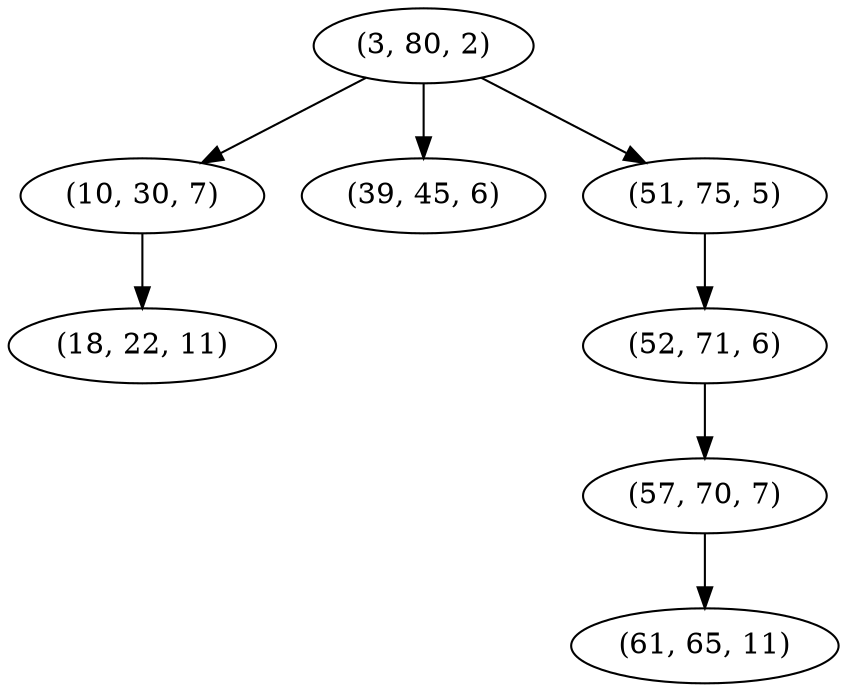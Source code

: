 digraph tree {
    "(3, 80, 2)";
    "(10, 30, 7)";
    "(18, 22, 11)";
    "(39, 45, 6)";
    "(51, 75, 5)";
    "(52, 71, 6)";
    "(57, 70, 7)";
    "(61, 65, 11)";
    "(3, 80, 2)" -> "(10, 30, 7)";
    "(3, 80, 2)" -> "(39, 45, 6)";
    "(3, 80, 2)" -> "(51, 75, 5)";
    "(10, 30, 7)" -> "(18, 22, 11)";
    "(51, 75, 5)" -> "(52, 71, 6)";
    "(52, 71, 6)" -> "(57, 70, 7)";
    "(57, 70, 7)" -> "(61, 65, 11)";
}
